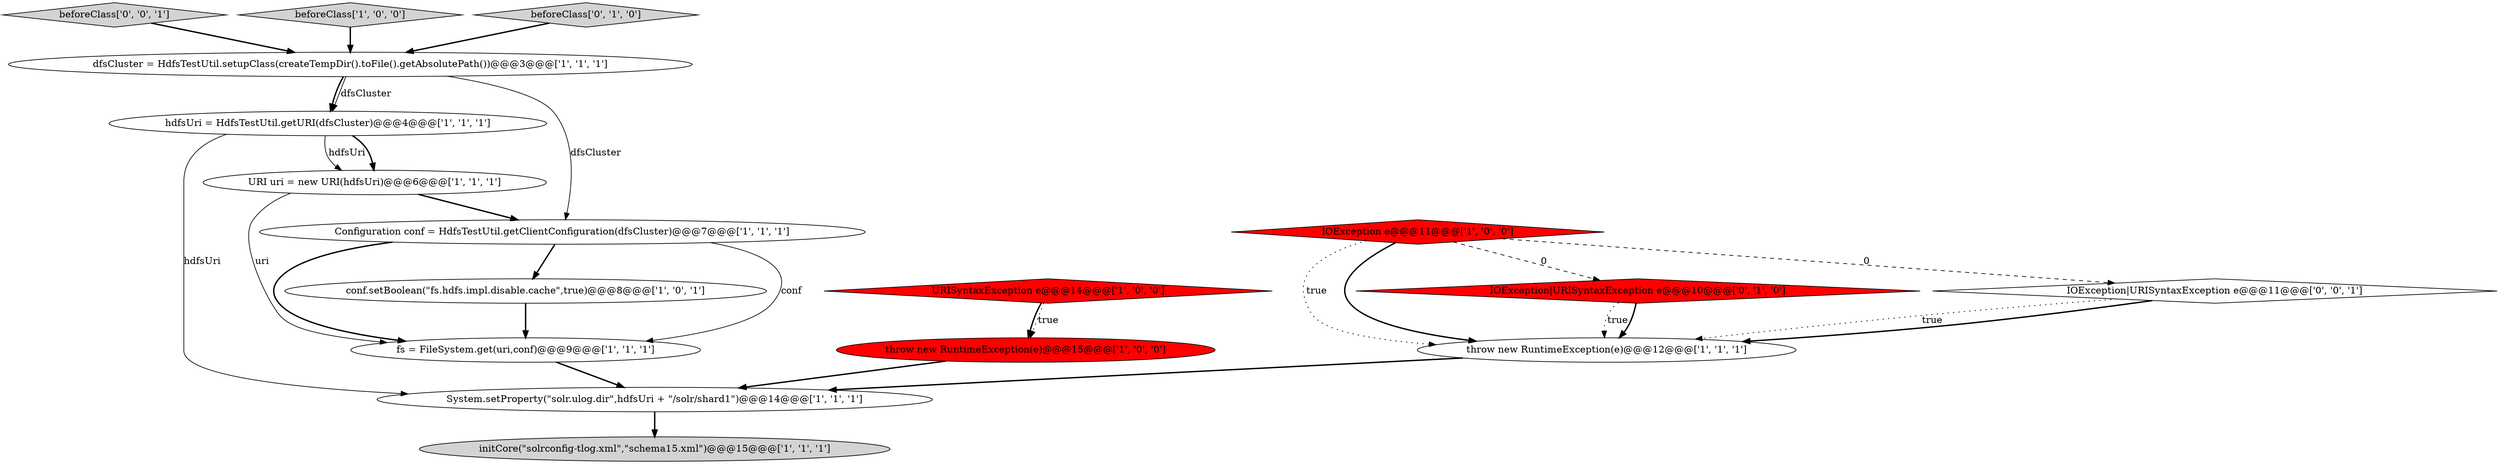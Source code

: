 digraph {
6 [style = filled, label = "dfsCluster = HdfsTestUtil.setupClass(createTempDir().toFile().getAbsolutePath())@@@3@@@['1', '1', '1']", fillcolor = white, shape = ellipse image = "AAA0AAABBB1BBB"];
15 [style = filled, label = "IOException|URISyntaxException e@@@11@@@['0', '0', '1']", fillcolor = white, shape = diamond image = "AAA0AAABBB3BBB"];
16 [style = filled, label = "beforeClass['0', '0', '1']", fillcolor = lightgray, shape = diamond image = "AAA0AAABBB3BBB"];
8 [style = filled, label = "initCore(\"solrconfig-tlog.xml\",\"schema15.xml\")@@@15@@@['1', '1', '1']", fillcolor = lightgray, shape = ellipse image = "AAA0AAABBB1BBB"];
9 [style = filled, label = "fs = FileSystem.get(uri,conf)@@@9@@@['1', '1', '1']", fillcolor = white, shape = ellipse image = "AAA0AAABBB1BBB"];
13 [style = filled, label = "IOException|URISyntaxException e@@@10@@@['0', '1', '0']", fillcolor = red, shape = diamond image = "AAA1AAABBB2BBB"];
11 [style = filled, label = "beforeClass['1', '0', '0']", fillcolor = lightgray, shape = diamond image = "AAA0AAABBB1BBB"];
0 [style = filled, label = "URISyntaxException e@@@14@@@['1', '0', '0']", fillcolor = red, shape = diamond image = "AAA1AAABBB1BBB"];
2 [style = filled, label = "IOException e@@@11@@@['1', '0', '0']", fillcolor = red, shape = diamond image = "AAA1AAABBB1BBB"];
4 [style = filled, label = "throw new RuntimeException(e)@@@15@@@['1', '0', '0']", fillcolor = red, shape = ellipse image = "AAA1AAABBB1BBB"];
12 [style = filled, label = "Configuration conf = HdfsTestUtil.getClientConfiguration(dfsCluster)@@@7@@@['1', '1', '1']", fillcolor = white, shape = ellipse image = "AAA0AAABBB1BBB"];
14 [style = filled, label = "beforeClass['0', '1', '0']", fillcolor = lightgray, shape = diamond image = "AAA0AAABBB2BBB"];
5 [style = filled, label = "System.setProperty(\"solr.ulog.dir\",hdfsUri + \"/solr/shard1\")@@@14@@@['1', '1', '1']", fillcolor = white, shape = ellipse image = "AAA0AAABBB1BBB"];
10 [style = filled, label = "hdfsUri = HdfsTestUtil.getURI(dfsCluster)@@@4@@@['1', '1', '1']", fillcolor = white, shape = ellipse image = "AAA0AAABBB1BBB"];
1 [style = filled, label = "URI uri = new URI(hdfsUri)@@@6@@@['1', '1', '1']", fillcolor = white, shape = ellipse image = "AAA0AAABBB1BBB"];
3 [style = filled, label = "throw new RuntimeException(e)@@@12@@@['1', '1', '1']", fillcolor = white, shape = ellipse image = "AAA0AAABBB1BBB"];
7 [style = filled, label = "conf.setBoolean(\"fs.hdfs.impl.disable.cache\",true)@@@8@@@['1', '0', '1']", fillcolor = white, shape = ellipse image = "AAA0AAABBB1BBB"];
2->3 [style = dotted, label="true"];
5->8 [style = bold, label=""];
10->5 [style = solid, label="hdfsUri"];
13->3 [style = dotted, label="true"];
16->6 [style = bold, label=""];
2->3 [style = bold, label=""];
11->6 [style = bold, label=""];
0->4 [style = dotted, label="true"];
10->1 [style = solid, label="hdfsUri"];
12->9 [style = bold, label=""];
15->3 [style = bold, label=""];
12->7 [style = bold, label=""];
2->15 [style = dashed, label="0"];
15->3 [style = dotted, label="true"];
7->9 [style = bold, label=""];
3->5 [style = bold, label=""];
13->3 [style = bold, label=""];
0->4 [style = bold, label=""];
2->13 [style = dashed, label="0"];
6->10 [style = bold, label=""];
6->10 [style = solid, label="dfsCluster"];
1->9 [style = solid, label="uri"];
1->12 [style = bold, label=""];
9->5 [style = bold, label=""];
6->12 [style = solid, label="dfsCluster"];
10->1 [style = bold, label=""];
4->5 [style = bold, label=""];
14->6 [style = bold, label=""];
12->9 [style = solid, label="conf"];
}
